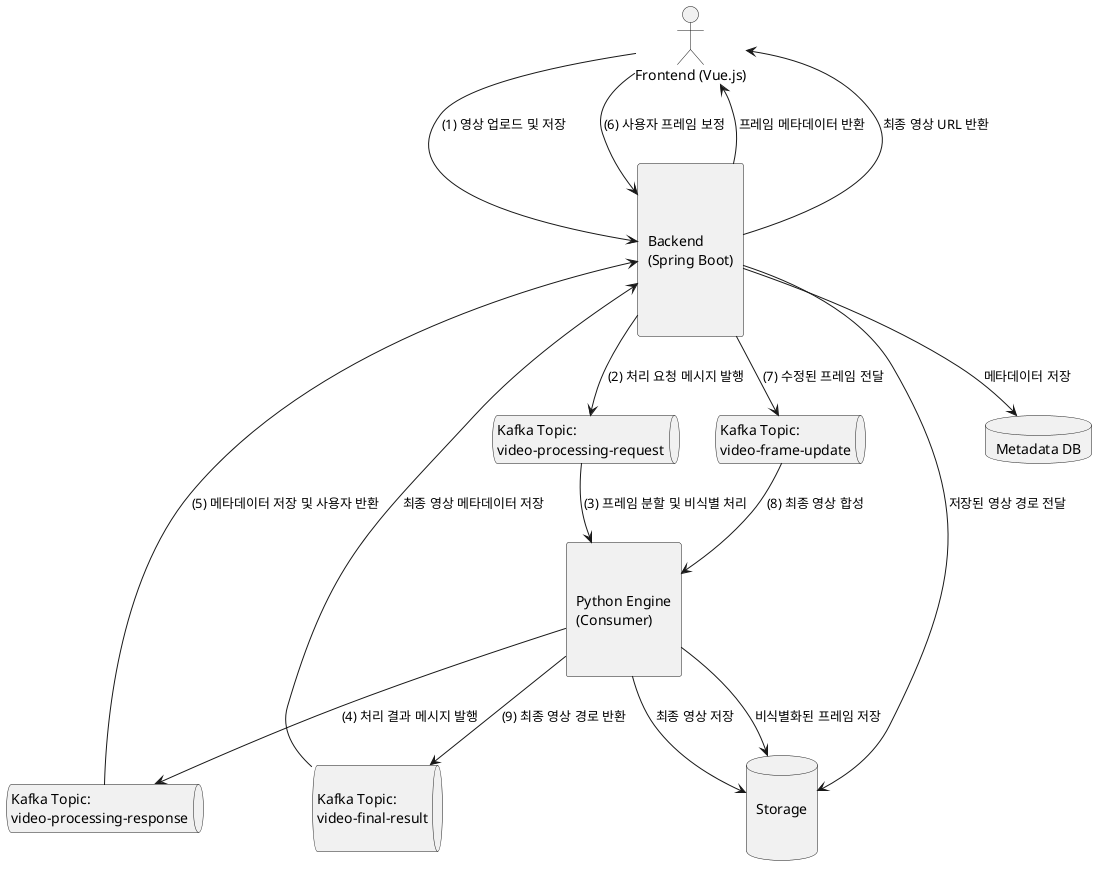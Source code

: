 @startuml Kafka_Video_Processing_Architecture


skinparam defaultFontName Arial
skinparam componentStyle rectangle
skinparam arrowThickness 1


actor "Frontend (Vue.js)" as Frontend
component "\n\n\nBackend\n(Spring Boot)\n\n\n" as Backend
queue "Kafka Topic:\nvideo-processing-request" as KafkaRequest
queue "Kafka Topic:\nvideo-processing-response" as KafkaResponse
queue "Kafka Topic:\nvideo-frame-update" as KafkaFrameUpdate
queue "\nKafka Topic:\nvideo-final-result\n" as KafkaFinalResult
component "\n\nPython Engine\n(Consumer)\n\n" as PythonEngine
database "\nStorage\n\n" as Storage
database "Metadata DB" as MetadataDB

Frontend --> Backend : (1) 영상 업로드 및 저장
Backend --> Storage : 저장된 영상 경로 전달

Backend --> KafkaRequest : (2) 처리 요청 메시지 발행

KafkaRequest --> PythonEngine : (3) 프레임 분할 및 비식별 처리
PythonEngine --> Storage : 비식별화된 프레임 저장
PythonEngine --> KafkaResponse : (4) 처리 결과 메시지 발행

KafkaResponse --> Backend : (5) 메타데이터 저장 및 사용자 반환
Backend --> MetadataDB : 메타데이터 저장
Backend --> Frontend : 프레임 메타데이터 반환

Frontend --> Backend : (6) 사용자 프레임 보정
Backend --> KafkaFrameUpdate : (7) 수정된 프레임 전달

KafkaFrameUpdate --> PythonEngine : (8) 최종 영상 합성
PythonEngine --> Storage : 최종 영상 저장
PythonEngine --> KafkaFinalResult : (9) 최종 영상 경로 반환

KafkaFinalResult --> Backend : 최종 영상 메타데이터 저장
Backend --> Frontend : 최종 영상 URL 반환

@enduml
